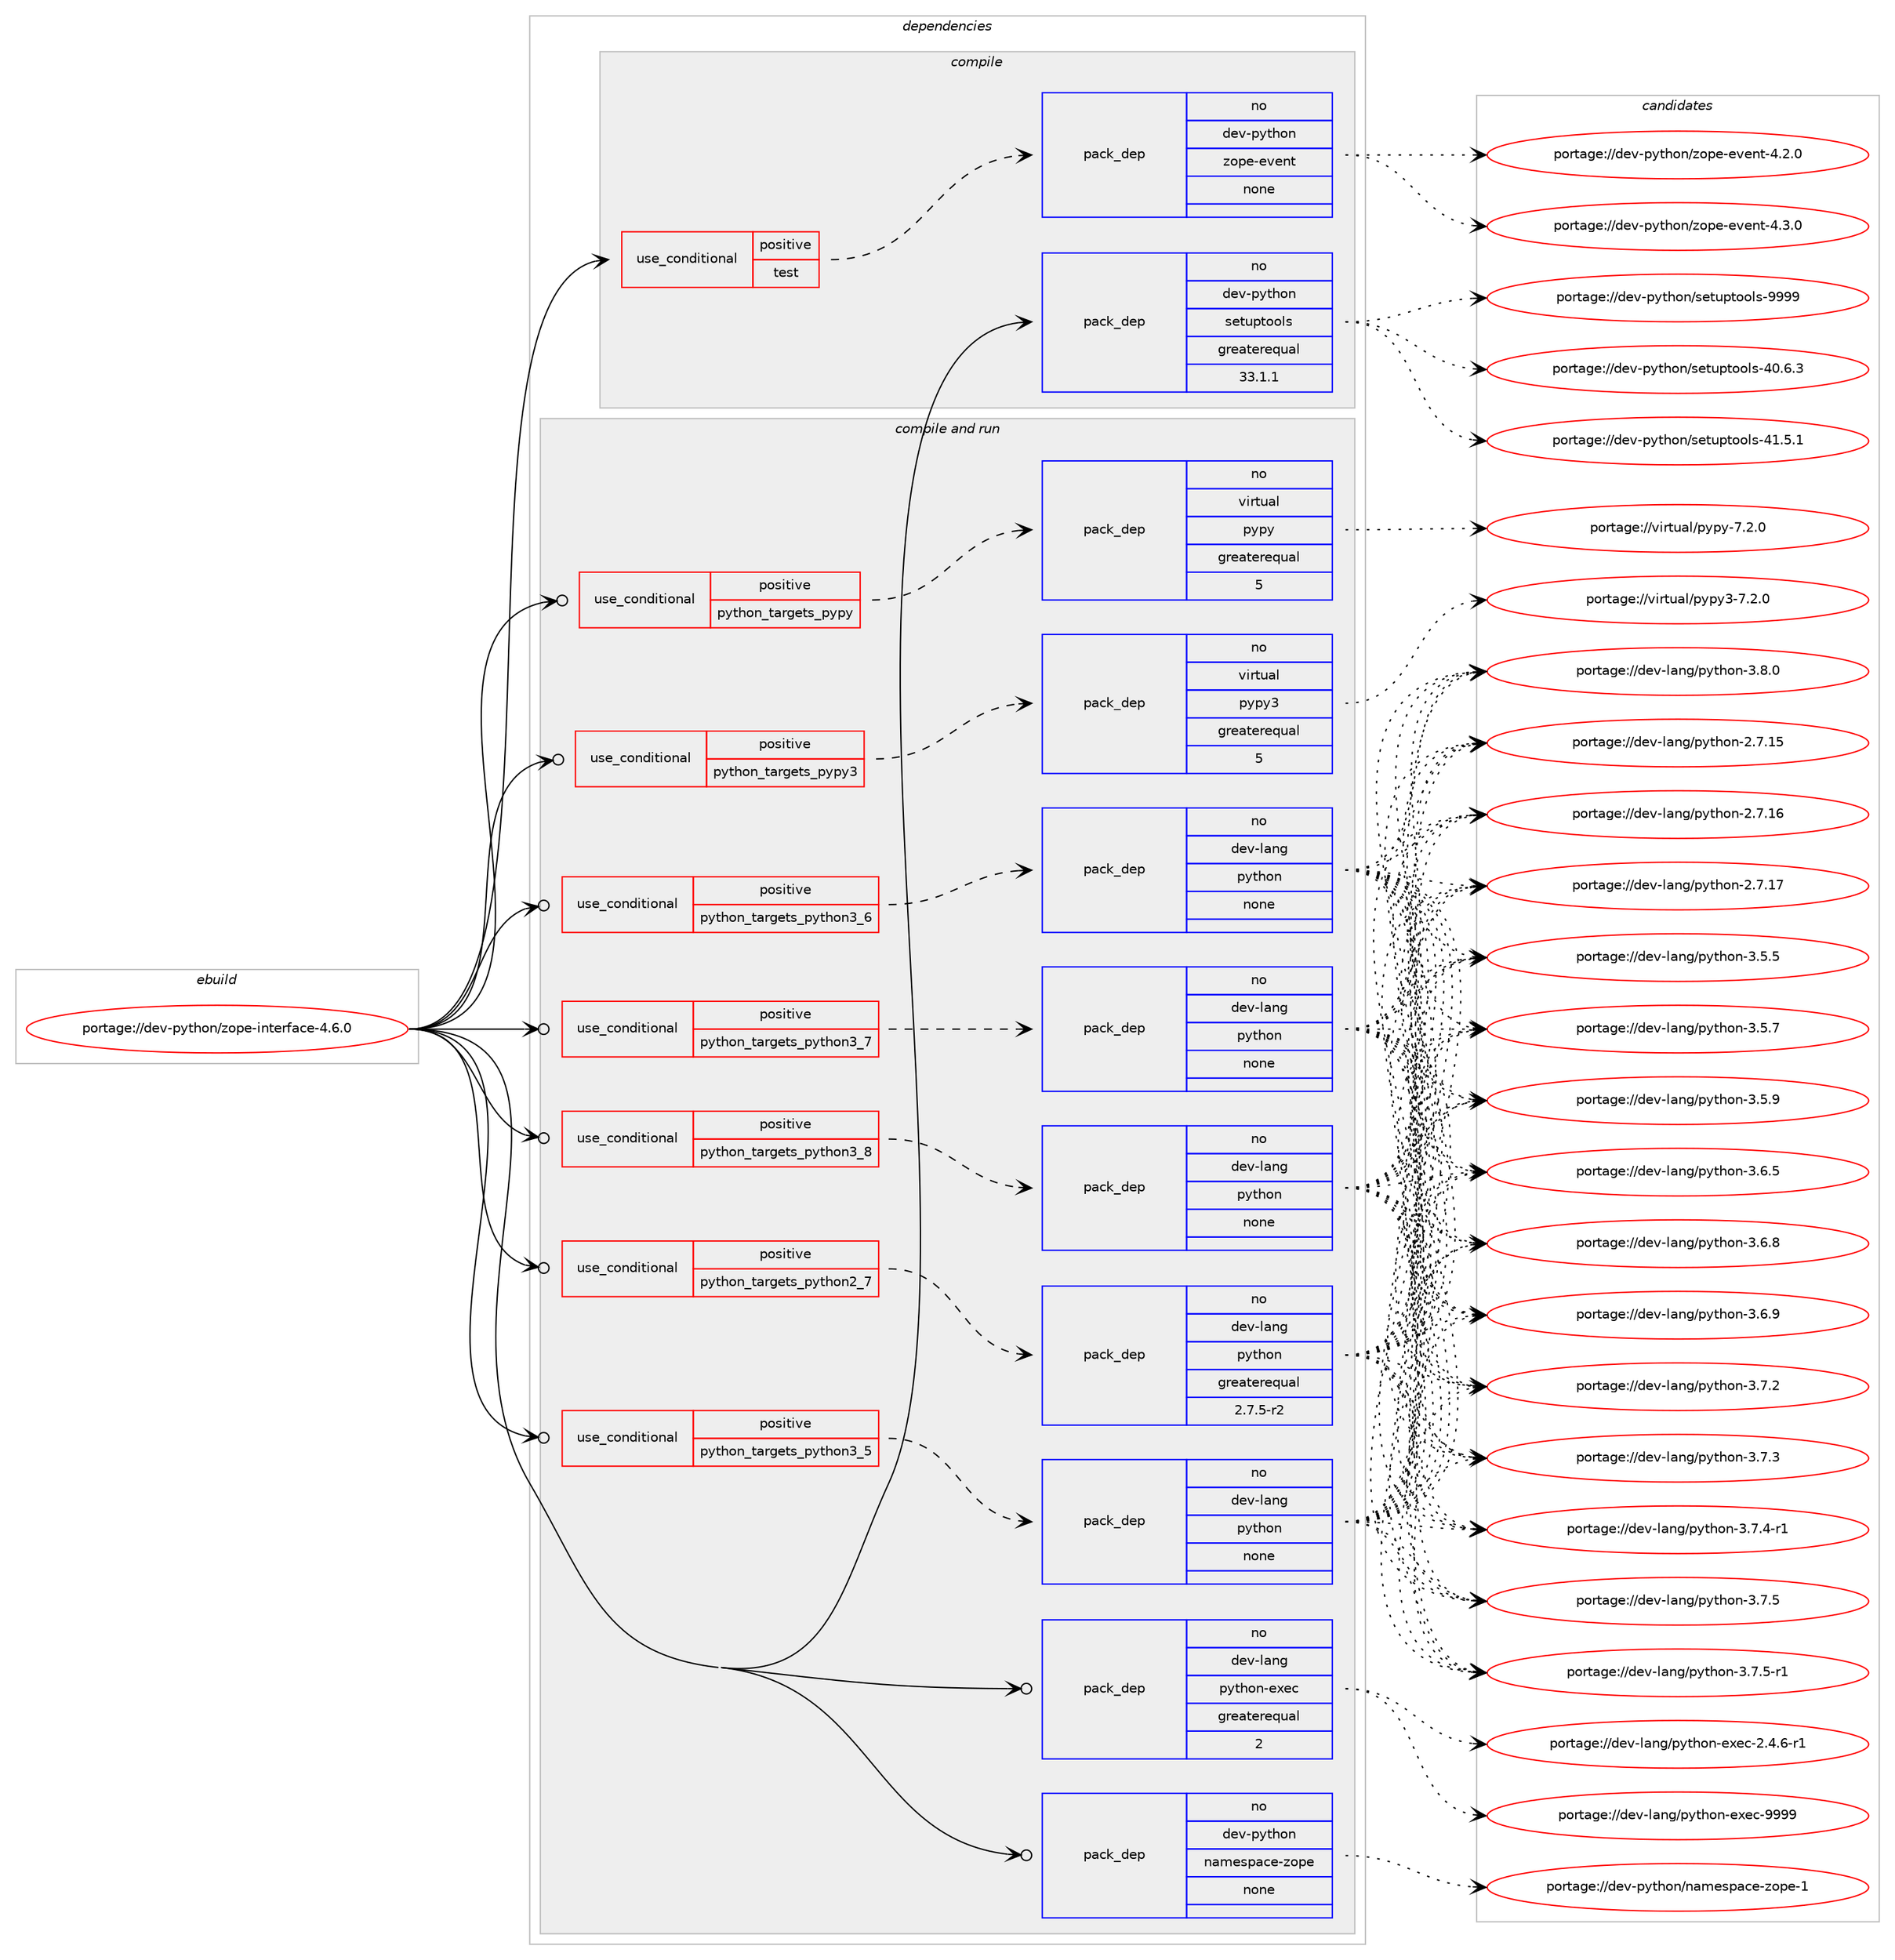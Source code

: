 digraph prolog {

# *************
# Graph options
# *************

newrank=true;
concentrate=true;
compound=true;
graph [rankdir=LR,fontname=Helvetica,fontsize=10,ranksep=1.5];#, ranksep=2.5, nodesep=0.2];
edge  [arrowhead=vee];
node  [fontname=Helvetica,fontsize=10];

# **********
# The ebuild
# **********

subgraph cluster_leftcol {
color=gray;
rank=same;
label=<<i>ebuild</i>>;
id [label="portage://dev-python/zope-interface-4.6.0", color=red, width=4, href="../dev-python/zope-interface-4.6.0.svg"];
}

# ****************
# The dependencies
# ****************

subgraph cluster_midcol {
color=gray;
label=<<i>dependencies</i>>;
subgraph cluster_compile {
fillcolor="#eeeeee";
style=filled;
label=<<i>compile</i>>;
subgraph cond41268 {
dependency180382 [label=<<TABLE BORDER="0" CELLBORDER="1" CELLSPACING="0" CELLPADDING="4"><TR><TD ROWSPAN="3" CELLPADDING="10">use_conditional</TD></TR><TR><TD>positive</TD></TR><TR><TD>test</TD></TR></TABLE>>, shape=none, color=red];
subgraph pack135705 {
dependency180383 [label=<<TABLE BORDER="0" CELLBORDER="1" CELLSPACING="0" CELLPADDING="4" WIDTH="220"><TR><TD ROWSPAN="6" CELLPADDING="30">pack_dep</TD></TR><TR><TD WIDTH="110">no</TD></TR><TR><TD>dev-python</TD></TR><TR><TD>zope-event</TD></TR><TR><TD>none</TD></TR><TR><TD></TD></TR></TABLE>>, shape=none, color=blue];
}
dependency180382:e -> dependency180383:w [weight=20,style="dashed",arrowhead="vee"];
}
id:e -> dependency180382:w [weight=20,style="solid",arrowhead="vee"];
subgraph pack135706 {
dependency180384 [label=<<TABLE BORDER="0" CELLBORDER="1" CELLSPACING="0" CELLPADDING="4" WIDTH="220"><TR><TD ROWSPAN="6" CELLPADDING="30">pack_dep</TD></TR><TR><TD WIDTH="110">no</TD></TR><TR><TD>dev-python</TD></TR><TR><TD>setuptools</TD></TR><TR><TD>greaterequal</TD></TR><TR><TD>33.1.1</TD></TR></TABLE>>, shape=none, color=blue];
}
id:e -> dependency180384:w [weight=20,style="solid",arrowhead="vee"];
}
subgraph cluster_compileandrun {
fillcolor="#eeeeee";
style=filled;
label=<<i>compile and run</i>>;
subgraph cond41269 {
dependency180385 [label=<<TABLE BORDER="0" CELLBORDER="1" CELLSPACING="0" CELLPADDING="4"><TR><TD ROWSPAN="3" CELLPADDING="10">use_conditional</TD></TR><TR><TD>positive</TD></TR><TR><TD>python_targets_pypy</TD></TR></TABLE>>, shape=none, color=red];
subgraph pack135707 {
dependency180386 [label=<<TABLE BORDER="0" CELLBORDER="1" CELLSPACING="0" CELLPADDING="4" WIDTH="220"><TR><TD ROWSPAN="6" CELLPADDING="30">pack_dep</TD></TR><TR><TD WIDTH="110">no</TD></TR><TR><TD>virtual</TD></TR><TR><TD>pypy</TD></TR><TR><TD>greaterequal</TD></TR><TR><TD>5</TD></TR></TABLE>>, shape=none, color=blue];
}
dependency180385:e -> dependency180386:w [weight=20,style="dashed",arrowhead="vee"];
}
id:e -> dependency180385:w [weight=20,style="solid",arrowhead="odotvee"];
subgraph cond41270 {
dependency180387 [label=<<TABLE BORDER="0" CELLBORDER="1" CELLSPACING="0" CELLPADDING="4"><TR><TD ROWSPAN="3" CELLPADDING="10">use_conditional</TD></TR><TR><TD>positive</TD></TR><TR><TD>python_targets_pypy3</TD></TR></TABLE>>, shape=none, color=red];
subgraph pack135708 {
dependency180388 [label=<<TABLE BORDER="0" CELLBORDER="1" CELLSPACING="0" CELLPADDING="4" WIDTH="220"><TR><TD ROWSPAN="6" CELLPADDING="30">pack_dep</TD></TR><TR><TD WIDTH="110">no</TD></TR><TR><TD>virtual</TD></TR><TR><TD>pypy3</TD></TR><TR><TD>greaterequal</TD></TR><TR><TD>5</TD></TR></TABLE>>, shape=none, color=blue];
}
dependency180387:e -> dependency180388:w [weight=20,style="dashed",arrowhead="vee"];
}
id:e -> dependency180387:w [weight=20,style="solid",arrowhead="odotvee"];
subgraph cond41271 {
dependency180389 [label=<<TABLE BORDER="0" CELLBORDER="1" CELLSPACING="0" CELLPADDING="4"><TR><TD ROWSPAN="3" CELLPADDING="10">use_conditional</TD></TR><TR><TD>positive</TD></TR><TR><TD>python_targets_python2_7</TD></TR></TABLE>>, shape=none, color=red];
subgraph pack135709 {
dependency180390 [label=<<TABLE BORDER="0" CELLBORDER="1" CELLSPACING="0" CELLPADDING="4" WIDTH="220"><TR><TD ROWSPAN="6" CELLPADDING="30">pack_dep</TD></TR><TR><TD WIDTH="110">no</TD></TR><TR><TD>dev-lang</TD></TR><TR><TD>python</TD></TR><TR><TD>greaterequal</TD></TR><TR><TD>2.7.5-r2</TD></TR></TABLE>>, shape=none, color=blue];
}
dependency180389:e -> dependency180390:w [weight=20,style="dashed",arrowhead="vee"];
}
id:e -> dependency180389:w [weight=20,style="solid",arrowhead="odotvee"];
subgraph cond41272 {
dependency180391 [label=<<TABLE BORDER="0" CELLBORDER="1" CELLSPACING="0" CELLPADDING="4"><TR><TD ROWSPAN="3" CELLPADDING="10">use_conditional</TD></TR><TR><TD>positive</TD></TR><TR><TD>python_targets_python3_5</TD></TR></TABLE>>, shape=none, color=red];
subgraph pack135710 {
dependency180392 [label=<<TABLE BORDER="0" CELLBORDER="1" CELLSPACING="0" CELLPADDING="4" WIDTH="220"><TR><TD ROWSPAN="6" CELLPADDING="30">pack_dep</TD></TR><TR><TD WIDTH="110">no</TD></TR><TR><TD>dev-lang</TD></TR><TR><TD>python</TD></TR><TR><TD>none</TD></TR><TR><TD></TD></TR></TABLE>>, shape=none, color=blue];
}
dependency180391:e -> dependency180392:w [weight=20,style="dashed",arrowhead="vee"];
}
id:e -> dependency180391:w [weight=20,style="solid",arrowhead="odotvee"];
subgraph cond41273 {
dependency180393 [label=<<TABLE BORDER="0" CELLBORDER="1" CELLSPACING="0" CELLPADDING="4"><TR><TD ROWSPAN="3" CELLPADDING="10">use_conditional</TD></TR><TR><TD>positive</TD></TR><TR><TD>python_targets_python3_6</TD></TR></TABLE>>, shape=none, color=red];
subgraph pack135711 {
dependency180394 [label=<<TABLE BORDER="0" CELLBORDER="1" CELLSPACING="0" CELLPADDING="4" WIDTH="220"><TR><TD ROWSPAN="6" CELLPADDING="30">pack_dep</TD></TR><TR><TD WIDTH="110">no</TD></TR><TR><TD>dev-lang</TD></TR><TR><TD>python</TD></TR><TR><TD>none</TD></TR><TR><TD></TD></TR></TABLE>>, shape=none, color=blue];
}
dependency180393:e -> dependency180394:w [weight=20,style="dashed",arrowhead="vee"];
}
id:e -> dependency180393:w [weight=20,style="solid",arrowhead="odotvee"];
subgraph cond41274 {
dependency180395 [label=<<TABLE BORDER="0" CELLBORDER="1" CELLSPACING="0" CELLPADDING="4"><TR><TD ROWSPAN="3" CELLPADDING="10">use_conditional</TD></TR><TR><TD>positive</TD></TR><TR><TD>python_targets_python3_7</TD></TR></TABLE>>, shape=none, color=red];
subgraph pack135712 {
dependency180396 [label=<<TABLE BORDER="0" CELLBORDER="1" CELLSPACING="0" CELLPADDING="4" WIDTH="220"><TR><TD ROWSPAN="6" CELLPADDING="30">pack_dep</TD></TR><TR><TD WIDTH="110">no</TD></TR><TR><TD>dev-lang</TD></TR><TR><TD>python</TD></TR><TR><TD>none</TD></TR><TR><TD></TD></TR></TABLE>>, shape=none, color=blue];
}
dependency180395:e -> dependency180396:w [weight=20,style="dashed",arrowhead="vee"];
}
id:e -> dependency180395:w [weight=20,style="solid",arrowhead="odotvee"];
subgraph cond41275 {
dependency180397 [label=<<TABLE BORDER="0" CELLBORDER="1" CELLSPACING="0" CELLPADDING="4"><TR><TD ROWSPAN="3" CELLPADDING="10">use_conditional</TD></TR><TR><TD>positive</TD></TR><TR><TD>python_targets_python3_8</TD></TR></TABLE>>, shape=none, color=red];
subgraph pack135713 {
dependency180398 [label=<<TABLE BORDER="0" CELLBORDER="1" CELLSPACING="0" CELLPADDING="4" WIDTH="220"><TR><TD ROWSPAN="6" CELLPADDING="30">pack_dep</TD></TR><TR><TD WIDTH="110">no</TD></TR><TR><TD>dev-lang</TD></TR><TR><TD>python</TD></TR><TR><TD>none</TD></TR><TR><TD></TD></TR></TABLE>>, shape=none, color=blue];
}
dependency180397:e -> dependency180398:w [weight=20,style="dashed",arrowhead="vee"];
}
id:e -> dependency180397:w [weight=20,style="solid",arrowhead="odotvee"];
subgraph pack135714 {
dependency180399 [label=<<TABLE BORDER="0" CELLBORDER="1" CELLSPACING="0" CELLPADDING="4" WIDTH="220"><TR><TD ROWSPAN="6" CELLPADDING="30">pack_dep</TD></TR><TR><TD WIDTH="110">no</TD></TR><TR><TD>dev-lang</TD></TR><TR><TD>python-exec</TD></TR><TR><TD>greaterequal</TD></TR><TR><TD>2</TD></TR></TABLE>>, shape=none, color=blue];
}
id:e -> dependency180399:w [weight=20,style="solid",arrowhead="odotvee"];
subgraph pack135715 {
dependency180400 [label=<<TABLE BORDER="0" CELLBORDER="1" CELLSPACING="0" CELLPADDING="4" WIDTH="220"><TR><TD ROWSPAN="6" CELLPADDING="30">pack_dep</TD></TR><TR><TD WIDTH="110">no</TD></TR><TR><TD>dev-python</TD></TR><TR><TD>namespace-zope</TD></TR><TR><TD>none</TD></TR><TR><TD></TD></TR></TABLE>>, shape=none, color=blue];
}
id:e -> dependency180400:w [weight=20,style="solid",arrowhead="odotvee"];
}
subgraph cluster_run {
fillcolor="#eeeeee";
style=filled;
label=<<i>run</i>>;
}
}

# **************
# The candidates
# **************

subgraph cluster_choices {
rank=same;
color=gray;
label=<<i>candidates</i>>;

subgraph choice135705 {
color=black;
nodesep=1;
choiceportage100101118451121211161041111104712211111210145101118101110116455246504648 [label="portage://dev-python/zope-event-4.2.0", color=red, width=4,href="../dev-python/zope-event-4.2.0.svg"];
choiceportage100101118451121211161041111104712211111210145101118101110116455246514648 [label="portage://dev-python/zope-event-4.3.0", color=red, width=4,href="../dev-python/zope-event-4.3.0.svg"];
dependency180383:e -> choiceportage100101118451121211161041111104712211111210145101118101110116455246504648:w [style=dotted,weight="100"];
dependency180383:e -> choiceportage100101118451121211161041111104712211111210145101118101110116455246514648:w [style=dotted,weight="100"];
}
subgraph choice135706 {
color=black;
nodesep=1;
choiceportage100101118451121211161041111104711510111611711211611111110811545524846544651 [label="portage://dev-python/setuptools-40.6.3", color=red, width=4,href="../dev-python/setuptools-40.6.3.svg"];
choiceportage100101118451121211161041111104711510111611711211611111110811545524946534649 [label="portage://dev-python/setuptools-41.5.1", color=red, width=4,href="../dev-python/setuptools-41.5.1.svg"];
choiceportage10010111845112121116104111110471151011161171121161111111081154557575757 [label="portage://dev-python/setuptools-9999", color=red, width=4,href="../dev-python/setuptools-9999.svg"];
dependency180384:e -> choiceportage100101118451121211161041111104711510111611711211611111110811545524846544651:w [style=dotted,weight="100"];
dependency180384:e -> choiceportage100101118451121211161041111104711510111611711211611111110811545524946534649:w [style=dotted,weight="100"];
dependency180384:e -> choiceportage10010111845112121116104111110471151011161171121161111111081154557575757:w [style=dotted,weight="100"];
}
subgraph choice135707 {
color=black;
nodesep=1;
choiceportage1181051141161179710847112121112121455546504648 [label="portage://virtual/pypy-7.2.0", color=red, width=4,href="../virtual/pypy-7.2.0.svg"];
dependency180386:e -> choiceportage1181051141161179710847112121112121455546504648:w [style=dotted,weight="100"];
}
subgraph choice135708 {
color=black;
nodesep=1;
choiceportage118105114116117971084711212111212151455546504648 [label="portage://virtual/pypy3-7.2.0", color=red, width=4,href="../virtual/pypy3-7.2.0.svg"];
dependency180388:e -> choiceportage118105114116117971084711212111212151455546504648:w [style=dotted,weight="100"];
}
subgraph choice135709 {
color=black;
nodesep=1;
choiceportage10010111845108971101034711212111610411111045504655464953 [label="portage://dev-lang/python-2.7.15", color=red, width=4,href="../dev-lang/python-2.7.15.svg"];
choiceportage10010111845108971101034711212111610411111045504655464954 [label="portage://dev-lang/python-2.7.16", color=red, width=4,href="../dev-lang/python-2.7.16.svg"];
choiceportage10010111845108971101034711212111610411111045504655464955 [label="portage://dev-lang/python-2.7.17", color=red, width=4,href="../dev-lang/python-2.7.17.svg"];
choiceportage100101118451089711010347112121116104111110455146534653 [label="portage://dev-lang/python-3.5.5", color=red, width=4,href="../dev-lang/python-3.5.5.svg"];
choiceportage100101118451089711010347112121116104111110455146534655 [label="portage://dev-lang/python-3.5.7", color=red, width=4,href="../dev-lang/python-3.5.7.svg"];
choiceportage100101118451089711010347112121116104111110455146534657 [label="portage://dev-lang/python-3.5.9", color=red, width=4,href="../dev-lang/python-3.5.9.svg"];
choiceportage100101118451089711010347112121116104111110455146544653 [label="portage://dev-lang/python-3.6.5", color=red, width=4,href="../dev-lang/python-3.6.5.svg"];
choiceportage100101118451089711010347112121116104111110455146544656 [label="portage://dev-lang/python-3.6.8", color=red, width=4,href="../dev-lang/python-3.6.8.svg"];
choiceportage100101118451089711010347112121116104111110455146544657 [label="portage://dev-lang/python-3.6.9", color=red, width=4,href="../dev-lang/python-3.6.9.svg"];
choiceportage100101118451089711010347112121116104111110455146554650 [label="portage://dev-lang/python-3.7.2", color=red, width=4,href="../dev-lang/python-3.7.2.svg"];
choiceportage100101118451089711010347112121116104111110455146554651 [label="portage://dev-lang/python-3.7.3", color=red, width=4,href="../dev-lang/python-3.7.3.svg"];
choiceportage1001011184510897110103471121211161041111104551465546524511449 [label="portage://dev-lang/python-3.7.4-r1", color=red, width=4,href="../dev-lang/python-3.7.4-r1.svg"];
choiceportage100101118451089711010347112121116104111110455146554653 [label="portage://dev-lang/python-3.7.5", color=red, width=4,href="../dev-lang/python-3.7.5.svg"];
choiceportage1001011184510897110103471121211161041111104551465546534511449 [label="portage://dev-lang/python-3.7.5-r1", color=red, width=4,href="../dev-lang/python-3.7.5-r1.svg"];
choiceportage100101118451089711010347112121116104111110455146564648 [label="portage://dev-lang/python-3.8.0", color=red, width=4,href="../dev-lang/python-3.8.0.svg"];
dependency180390:e -> choiceportage10010111845108971101034711212111610411111045504655464953:w [style=dotted,weight="100"];
dependency180390:e -> choiceportage10010111845108971101034711212111610411111045504655464954:w [style=dotted,weight="100"];
dependency180390:e -> choiceportage10010111845108971101034711212111610411111045504655464955:w [style=dotted,weight="100"];
dependency180390:e -> choiceportage100101118451089711010347112121116104111110455146534653:w [style=dotted,weight="100"];
dependency180390:e -> choiceportage100101118451089711010347112121116104111110455146534655:w [style=dotted,weight="100"];
dependency180390:e -> choiceportage100101118451089711010347112121116104111110455146534657:w [style=dotted,weight="100"];
dependency180390:e -> choiceportage100101118451089711010347112121116104111110455146544653:w [style=dotted,weight="100"];
dependency180390:e -> choiceportage100101118451089711010347112121116104111110455146544656:w [style=dotted,weight="100"];
dependency180390:e -> choiceportage100101118451089711010347112121116104111110455146544657:w [style=dotted,weight="100"];
dependency180390:e -> choiceportage100101118451089711010347112121116104111110455146554650:w [style=dotted,weight="100"];
dependency180390:e -> choiceportage100101118451089711010347112121116104111110455146554651:w [style=dotted,weight="100"];
dependency180390:e -> choiceportage1001011184510897110103471121211161041111104551465546524511449:w [style=dotted,weight="100"];
dependency180390:e -> choiceportage100101118451089711010347112121116104111110455146554653:w [style=dotted,weight="100"];
dependency180390:e -> choiceportage1001011184510897110103471121211161041111104551465546534511449:w [style=dotted,weight="100"];
dependency180390:e -> choiceportage100101118451089711010347112121116104111110455146564648:w [style=dotted,weight="100"];
}
subgraph choice135710 {
color=black;
nodesep=1;
choiceportage10010111845108971101034711212111610411111045504655464953 [label="portage://dev-lang/python-2.7.15", color=red, width=4,href="../dev-lang/python-2.7.15.svg"];
choiceportage10010111845108971101034711212111610411111045504655464954 [label="portage://dev-lang/python-2.7.16", color=red, width=4,href="../dev-lang/python-2.7.16.svg"];
choiceportage10010111845108971101034711212111610411111045504655464955 [label="portage://dev-lang/python-2.7.17", color=red, width=4,href="../dev-lang/python-2.7.17.svg"];
choiceportage100101118451089711010347112121116104111110455146534653 [label="portage://dev-lang/python-3.5.5", color=red, width=4,href="../dev-lang/python-3.5.5.svg"];
choiceportage100101118451089711010347112121116104111110455146534655 [label="portage://dev-lang/python-3.5.7", color=red, width=4,href="../dev-lang/python-3.5.7.svg"];
choiceportage100101118451089711010347112121116104111110455146534657 [label="portage://dev-lang/python-3.5.9", color=red, width=4,href="../dev-lang/python-3.5.9.svg"];
choiceportage100101118451089711010347112121116104111110455146544653 [label="portage://dev-lang/python-3.6.5", color=red, width=4,href="../dev-lang/python-3.6.5.svg"];
choiceportage100101118451089711010347112121116104111110455146544656 [label="portage://dev-lang/python-3.6.8", color=red, width=4,href="../dev-lang/python-3.6.8.svg"];
choiceportage100101118451089711010347112121116104111110455146544657 [label="portage://dev-lang/python-3.6.9", color=red, width=4,href="../dev-lang/python-3.6.9.svg"];
choiceportage100101118451089711010347112121116104111110455146554650 [label="portage://dev-lang/python-3.7.2", color=red, width=4,href="../dev-lang/python-3.7.2.svg"];
choiceportage100101118451089711010347112121116104111110455146554651 [label="portage://dev-lang/python-3.7.3", color=red, width=4,href="../dev-lang/python-3.7.3.svg"];
choiceportage1001011184510897110103471121211161041111104551465546524511449 [label="portage://dev-lang/python-3.7.4-r1", color=red, width=4,href="../dev-lang/python-3.7.4-r1.svg"];
choiceportage100101118451089711010347112121116104111110455146554653 [label="portage://dev-lang/python-3.7.5", color=red, width=4,href="../dev-lang/python-3.7.5.svg"];
choiceportage1001011184510897110103471121211161041111104551465546534511449 [label="portage://dev-lang/python-3.7.5-r1", color=red, width=4,href="../dev-lang/python-3.7.5-r1.svg"];
choiceportage100101118451089711010347112121116104111110455146564648 [label="portage://dev-lang/python-3.8.0", color=red, width=4,href="../dev-lang/python-3.8.0.svg"];
dependency180392:e -> choiceportage10010111845108971101034711212111610411111045504655464953:w [style=dotted,weight="100"];
dependency180392:e -> choiceportage10010111845108971101034711212111610411111045504655464954:w [style=dotted,weight="100"];
dependency180392:e -> choiceportage10010111845108971101034711212111610411111045504655464955:w [style=dotted,weight="100"];
dependency180392:e -> choiceportage100101118451089711010347112121116104111110455146534653:w [style=dotted,weight="100"];
dependency180392:e -> choiceportage100101118451089711010347112121116104111110455146534655:w [style=dotted,weight="100"];
dependency180392:e -> choiceportage100101118451089711010347112121116104111110455146534657:w [style=dotted,weight="100"];
dependency180392:e -> choiceportage100101118451089711010347112121116104111110455146544653:w [style=dotted,weight="100"];
dependency180392:e -> choiceportage100101118451089711010347112121116104111110455146544656:w [style=dotted,weight="100"];
dependency180392:e -> choiceportage100101118451089711010347112121116104111110455146544657:w [style=dotted,weight="100"];
dependency180392:e -> choiceportage100101118451089711010347112121116104111110455146554650:w [style=dotted,weight="100"];
dependency180392:e -> choiceportage100101118451089711010347112121116104111110455146554651:w [style=dotted,weight="100"];
dependency180392:e -> choiceportage1001011184510897110103471121211161041111104551465546524511449:w [style=dotted,weight="100"];
dependency180392:e -> choiceportage100101118451089711010347112121116104111110455146554653:w [style=dotted,weight="100"];
dependency180392:e -> choiceportage1001011184510897110103471121211161041111104551465546534511449:w [style=dotted,weight="100"];
dependency180392:e -> choiceportage100101118451089711010347112121116104111110455146564648:w [style=dotted,weight="100"];
}
subgraph choice135711 {
color=black;
nodesep=1;
choiceportage10010111845108971101034711212111610411111045504655464953 [label="portage://dev-lang/python-2.7.15", color=red, width=4,href="../dev-lang/python-2.7.15.svg"];
choiceportage10010111845108971101034711212111610411111045504655464954 [label="portage://dev-lang/python-2.7.16", color=red, width=4,href="../dev-lang/python-2.7.16.svg"];
choiceportage10010111845108971101034711212111610411111045504655464955 [label="portage://dev-lang/python-2.7.17", color=red, width=4,href="../dev-lang/python-2.7.17.svg"];
choiceportage100101118451089711010347112121116104111110455146534653 [label="portage://dev-lang/python-3.5.5", color=red, width=4,href="../dev-lang/python-3.5.5.svg"];
choiceportage100101118451089711010347112121116104111110455146534655 [label="portage://dev-lang/python-3.5.7", color=red, width=4,href="../dev-lang/python-3.5.7.svg"];
choiceportage100101118451089711010347112121116104111110455146534657 [label="portage://dev-lang/python-3.5.9", color=red, width=4,href="../dev-lang/python-3.5.9.svg"];
choiceportage100101118451089711010347112121116104111110455146544653 [label="portage://dev-lang/python-3.6.5", color=red, width=4,href="../dev-lang/python-3.6.5.svg"];
choiceportage100101118451089711010347112121116104111110455146544656 [label="portage://dev-lang/python-3.6.8", color=red, width=4,href="../dev-lang/python-3.6.8.svg"];
choiceportage100101118451089711010347112121116104111110455146544657 [label="portage://dev-lang/python-3.6.9", color=red, width=4,href="../dev-lang/python-3.6.9.svg"];
choiceportage100101118451089711010347112121116104111110455146554650 [label="portage://dev-lang/python-3.7.2", color=red, width=4,href="../dev-lang/python-3.7.2.svg"];
choiceportage100101118451089711010347112121116104111110455146554651 [label="portage://dev-lang/python-3.7.3", color=red, width=4,href="../dev-lang/python-3.7.3.svg"];
choiceportage1001011184510897110103471121211161041111104551465546524511449 [label="portage://dev-lang/python-3.7.4-r1", color=red, width=4,href="../dev-lang/python-3.7.4-r1.svg"];
choiceportage100101118451089711010347112121116104111110455146554653 [label="portage://dev-lang/python-3.7.5", color=red, width=4,href="../dev-lang/python-3.7.5.svg"];
choiceportage1001011184510897110103471121211161041111104551465546534511449 [label="portage://dev-lang/python-3.7.5-r1", color=red, width=4,href="../dev-lang/python-3.7.5-r1.svg"];
choiceportage100101118451089711010347112121116104111110455146564648 [label="portage://dev-lang/python-3.8.0", color=red, width=4,href="../dev-lang/python-3.8.0.svg"];
dependency180394:e -> choiceportage10010111845108971101034711212111610411111045504655464953:w [style=dotted,weight="100"];
dependency180394:e -> choiceportage10010111845108971101034711212111610411111045504655464954:w [style=dotted,weight="100"];
dependency180394:e -> choiceportage10010111845108971101034711212111610411111045504655464955:w [style=dotted,weight="100"];
dependency180394:e -> choiceportage100101118451089711010347112121116104111110455146534653:w [style=dotted,weight="100"];
dependency180394:e -> choiceportage100101118451089711010347112121116104111110455146534655:w [style=dotted,weight="100"];
dependency180394:e -> choiceportage100101118451089711010347112121116104111110455146534657:w [style=dotted,weight="100"];
dependency180394:e -> choiceportage100101118451089711010347112121116104111110455146544653:w [style=dotted,weight="100"];
dependency180394:e -> choiceportage100101118451089711010347112121116104111110455146544656:w [style=dotted,weight="100"];
dependency180394:e -> choiceportage100101118451089711010347112121116104111110455146544657:w [style=dotted,weight="100"];
dependency180394:e -> choiceportage100101118451089711010347112121116104111110455146554650:w [style=dotted,weight="100"];
dependency180394:e -> choiceportage100101118451089711010347112121116104111110455146554651:w [style=dotted,weight="100"];
dependency180394:e -> choiceportage1001011184510897110103471121211161041111104551465546524511449:w [style=dotted,weight="100"];
dependency180394:e -> choiceportage100101118451089711010347112121116104111110455146554653:w [style=dotted,weight="100"];
dependency180394:e -> choiceportage1001011184510897110103471121211161041111104551465546534511449:w [style=dotted,weight="100"];
dependency180394:e -> choiceportage100101118451089711010347112121116104111110455146564648:w [style=dotted,weight="100"];
}
subgraph choice135712 {
color=black;
nodesep=1;
choiceportage10010111845108971101034711212111610411111045504655464953 [label="portage://dev-lang/python-2.7.15", color=red, width=4,href="../dev-lang/python-2.7.15.svg"];
choiceportage10010111845108971101034711212111610411111045504655464954 [label="portage://dev-lang/python-2.7.16", color=red, width=4,href="../dev-lang/python-2.7.16.svg"];
choiceportage10010111845108971101034711212111610411111045504655464955 [label="portage://dev-lang/python-2.7.17", color=red, width=4,href="../dev-lang/python-2.7.17.svg"];
choiceportage100101118451089711010347112121116104111110455146534653 [label="portage://dev-lang/python-3.5.5", color=red, width=4,href="../dev-lang/python-3.5.5.svg"];
choiceportage100101118451089711010347112121116104111110455146534655 [label="portage://dev-lang/python-3.5.7", color=red, width=4,href="../dev-lang/python-3.5.7.svg"];
choiceportage100101118451089711010347112121116104111110455146534657 [label="portage://dev-lang/python-3.5.9", color=red, width=4,href="../dev-lang/python-3.5.9.svg"];
choiceportage100101118451089711010347112121116104111110455146544653 [label="portage://dev-lang/python-3.6.5", color=red, width=4,href="../dev-lang/python-3.6.5.svg"];
choiceportage100101118451089711010347112121116104111110455146544656 [label="portage://dev-lang/python-3.6.8", color=red, width=4,href="../dev-lang/python-3.6.8.svg"];
choiceportage100101118451089711010347112121116104111110455146544657 [label="portage://dev-lang/python-3.6.9", color=red, width=4,href="../dev-lang/python-3.6.9.svg"];
choiceportage100101118451089711010347112121116104111110455146554650 [label="portage://dev-lang/python-3.7.2", color=red, width=4,href="../dev-lang/python-3.7.2.svg"];
choiceportage100101118451089711010347112121116104111110455146554651 [label="portage://dev-lang/python-3.7.3", color=red, width=4,href="../dev-lang/python-3.7.3.svg"];
choiceportage1001011184510897110103471121211161041111104551465546524511449 [label="portage://dev-lang/python-3.7.4-r1", color=red, width=4,href="../dev-lang/python-3.7.4-r1.svg"];
choiceportage100101118451089711010347112121116104111110455146554653 [label="portage://dev-lang/python-3.7.5", color=red, width=4,href="../dev-lang/python-3.7.5.svg"];
choiceportage1001011184510897110103471121211161041111104551465546534511449 [label="portage://dev-lang/python-3.7.5-r1", color=red, width=4,href="../dev-lang/python-3.7.5-r1.svg"];
choiceportage100101118451089711010347112121116104111110455146564648 [label="portage://dev-lang/python-3.8.0", color=red, width=4,href="../dev-lang/python-3.8.0.svg"];
dependency180396:e -> choiceportage10010111845108971101034711212111610411111045504655464953:w [style=dotted,weight="100"];
dependency180396:e -> choiceportage10010111845108971101034711212111610411111045504655464954:w [style=dotted,weight="100"];
dependency180396:e -> choiceportage10010111845108971101034711212111610411111045504655464955:w [style=dotted,weight="100"];
dependency180396:e -> choiceportage100101118451089711010347112121116104111110455146534653:w [style=dotted,weight="100"];
dependency180396:e -> choiceportage100101118451089711010347112121116104111110455146534655:w [style=dotted,weight="100"];
dependency180396:e -> choiceportage100101118451089711010347112121116104111110455146534657:w [style=dotted,weight="100"];
dependency180396:e -> choiceportage100101118451089711010347112121116104111110455146544653:w [style=dotted,weight="100"];
dependency180396:e -> choiceportage100101118451089711010347112121116104111110455146544656:w [style=dotted,weight="100"];
dependency180396:e -> choiceportage100101118451089711010347112121116104111110455146544657:w [style=dotted,weight="100"];
dependency180396:e -> choiceportage100101118451089711010347112121116104111110455146554650:w [style=dotted,weight="100"];
dependency180396:e -> choiceportage100101118451089711010347112121116104111110455146554651:w [style=dotted,weight="100"];
dependency180396:e -> choiceportage1001011184510897110103471121211161041111104551465546524511449:w [style=dotted,weight="100"];
dependency180396:e -> choiceportage100101118451089711010347112121116104111110455146554653:w [style=dotted,weight="100"];
dependency180396:e -> choiceportage1001011184510897110103471121211161041111104551465546534511449:w [style=dotted,weight="100"];
dependency180396:e -> choiceportage100101118451089711010347112121116104111110455146564648:w [style=dotted,weight="100"];
}
subgraph choice135713 {
color=black;
nodesep=1;
choiceportage10010111845108971101034711212111610411111045504655464953 [label="portage://dev-lang/python-2.7.15", color=red, width=4,href="../dev-lang/python-2.7.15.svg"];
choiceportage10010111845108971101034711212111610411111045504655464954 [label="portage://dev-lang/python-2.7.16", color=red, width=4,href="../dev-lang/python-2.7.16.svg"];
choiceportage10010111845108971101034711212111610411111045504655464955 [label="portage://dev-lang/python-2.7.17", color=red, width=4,href="../dev-lang/python-2.7.17.svg"];
choiceportage100101118451089711010347112121116104111110455146534653 [label="portage://dev-lang/python-3.5.5", color=red, width=4,href="../dev-lang/python-3.5.5.svg"];
choiceportage100101118451089711010347112121116104111110455146534655 [label="portage://dev-lang/python-3.5.7", color=red, width=4,href="../dev-lang/python-3.5.7.svg"];
choiceportage100101118451089711010347112121116104111110455146534657 [label="portage://dev-lang/python-3.5.9", color=red, width=4,href="../dev-lang/python-3.5.9.svg"];
choiceportage100101118451089711010347112121116104111110455146544653 [label="portage://dev-lang/python-3.6.5", color=red, width=4,href="../dev-lang/python-3.6.5.svg"];
choiceportage100101118451089711010347112121116104111110455146544656 [label="portage://dev-lang/python-3.6.8", color=red, width=4,href="../dev-lang/python-3.6.8.svg"];
choiceportage100101118451089711010347112121116104111110455146544657 [label="portage://dev-lang/python-3.6.9", color=red, width=4,href="../dev-lang/python-3.6.9.svg"];
choiceportage100101118451089711010347112121116104111110455146554650 [label="portage://dev-lang/python-3.7.2", color=red, width=4,href="../dev-lang/python-3.7.2.svg"];
choiceportage100101118451089711010347112121116104111110455146554651 [label="portage://dev-lang/python-3.7.3", color=red, width=4,href="../dev-lang/python-3.7.3.svg"];
choiceportage1001011184510897110103471121211161041111104551465546524511449 [label="portage://dev-lang/python-3.7.4-r1", color=red, width=4,href="../dev-lang/python-3.7.4-r1.svg"];
choiceportage100101118451089711010347112121116104111110455146554653 [label="portage://dev-lang/python-3.7.5", color=red, width=4,href="../dev-lang/python-3.7.5.svg"];
choiceportage1001011184510897110103471121211161041111104551465546534511449 [label="portage://dev-lang/python-3.7.5-r1", color=red, width=4,href="../dev-lang/python-3.7.5-r1.svg"];
choiceportage100101118451089711010347112121116104111110455146564648 [label="portage://dev-lang/python-3.8.0", color=red, width=4,href="../dev-lang/python-3.8.0.svg"];
dependency180398:e -> choiceportage10010111845108971101034711212111610411111045504655464953:w [style=dotted,weight="100"];
dependency180398:e -> choiceportage10010111845108971101034711212111610411111045504655464954:w [style=dotted,weight="100"];
dependency180398:e -> choiceportage10010111845108971101034711212111610411111045504655464955:w [style=dotted,weight="100"];
dependency180398:e -> choiceportage100101118451089711010347112121116104111110455146534653:w [style=dotted,weight="100"];
dependency180398:e -> choiceportage100101118451089711010347112121116104111110455146534655:w [style=dotted,weight="100"];
dependency180398:e -> choiceportage100101118451089711010347112121116104111110455146534657:w [style=dotted,weight="100"];
dependency180398:e -> choiceportage100101118451089711010347112121116104111110455146544653:w [style=dotted,weight="100"];
dependency180398:e -> choiceportage100101118451089711010347112121116104111110455146544656:w [style=dotted,weight="100"];
dependency180398:e -> choiceportage100101118451089711010347112121116104111110455146544657:w [style=dotted,weight="100"];
dependency180398:e -> choiceportage100101118451089711010347112121116104111110455146554650:w [style=dotted,weight="100"];
dependency180398:e -> choiceportage100101118451089711010347112121116104111110455146554651:w [style=dotted,weight="100"];
dependency180398:e -> choiceportage1001011184510897110103471121211161041111104551465546524511449:w [style=dotted,weight="100"];
dependency180398:e -> choiceportage100101118451089711010347112121116104111110455146554653:w [style=dotted,weight="100"];
dependency180398:e -> choiceportage1001011184510897110103471121211161041111104551465546534511449:w [style=dotted,weight="100"];
dependency180398:e -> choiceportage100101118451089711010347112121116104111110455146564648:w [style=dotted,weight="100"];
}
subgraph choice135714 {
color=black;
nodesep=1;
choiceportage10010111845108971101034711212111610411111045101120101994550465246544511449 [label="portage://dev-lang/python-exec-2.4.6-r1", color=red, width=4,href="../dev-lang/python-exec-2.4.6-r1.svg"];
choiceportage10010111845108971101034711212111610411111045101120101994557575757 [label="portage://dev-lang/python-exec-9999", color=red, width=4,href="../dev-lang/python-exec-9999.svg"];
dependency180399:e -> choiceportage10010111845108971101034711212111610411111045101120101994550465246544511449:w [style=dotted,weight="100"];
dependency180399:e -> choiceportage10010111845108971101034711212111610411111045101120101994557575757:w [style=dotted,weight="100"];
}
subgraph choice135715 {
color=black;
nodesep=1;
choiceportage1001011184511212111610411111047110971091011151129799101451221111121014549 [label="portage://dev-python/namespace-zope-1", color=red, width=4,href="../dev-python/namespace-zope-1.svg"];
dependency180400:e -> choiceportage1001011184511212111610411111047110971091011151129799101451221111121014549:w [style=dotted,weight="100"];
}
}

}
